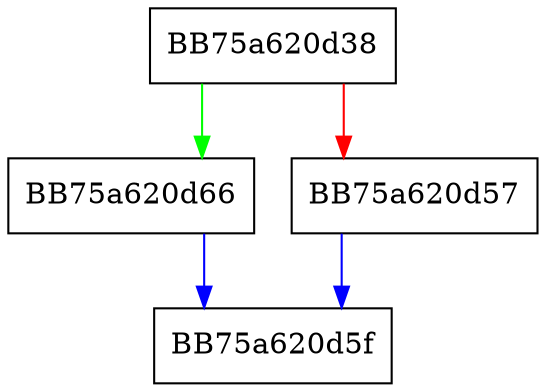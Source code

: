 digraph advanceLexer {
  node [shape="box"];
  graph [splines=ortho];
  BB75a620d38 -> BB75a620d66 [color="green"];
  BB75a620d38 -> BB75a620d57 [color="red"];
  BB75a620d57 -> BB75a620d5f [color="blue"];
  BB75a620d66 -> BB75a620d5f [color="blue"];
}